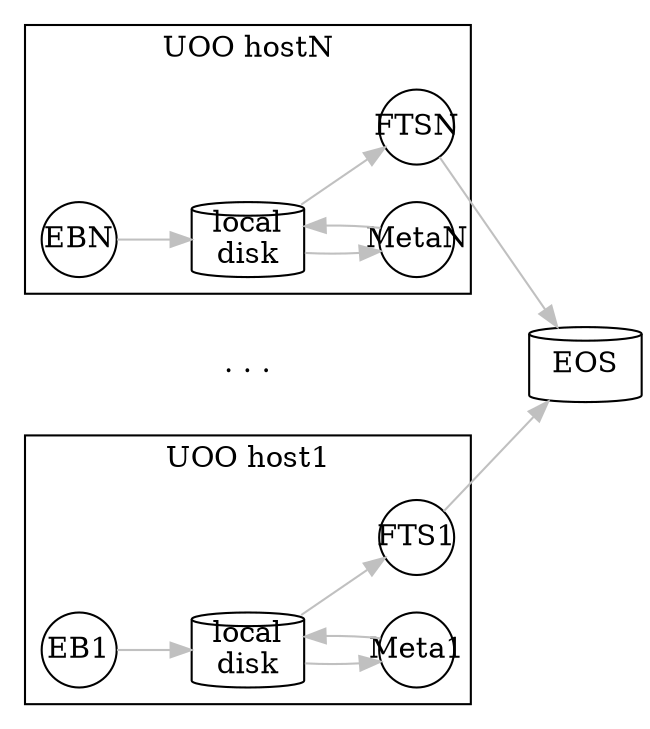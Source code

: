 digraph generic {

	rankdir=LR
	splines=line
	node[style=solid,fixedsize=true,label="",color=black,shape=circle];
	edge[color=gray];

	subgraph cluster_uoobN {
		label="UOO hostN";
		
		ebn[label="EBN"]
		diskn[label="local\ndisk",shape=cylinder];
		mdn[label="MetaN"];
		ftsn[label="FTSN"];
		
	}

	subgraph cluster_dotdot{
		color=white
		nothere1[style=invis];
		dotdot[shape=none,label=". . ."];
		nothere2[style=invis];
		}

	subgraph cluster_uoob1 {
		label="UOO host1";
		eb1[label="EB1"]
		disk1[label="local\ndisk",shape=cylinder];
		md1[label="Meta1"];
		fts1[label="FTS1"];
		
	}

	eos[shape=cylinder,label="EOS"];

	eb1->disk1->fts1;
	disk1->md1->disk1;

	nothere1->dotdot->nothere2[style=invis];
	nothere2->eos[style=invis];
	
	ebn->diskn->ftsn;
	diskn->mdn->diskn;
	
	
	fts1->eos;
	ftsn->eos;
}
